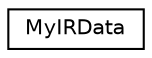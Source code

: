 digraph "Graphical Class Hierarchy"
{
 // LATEX_PDF_SIZE
  edge [fontname="Helvetica",fontsize="10",labelfontname="Helvetica",labelfontsize="10"];
  node [fontname="Helvetica",fontsize="10",shape=record];
  rankdir="LR";
  Node0 [label="MyIRData",height=0.2,width=0.4,color="black", fillcolor="white", style="filled",URL="$structMyIRData.html",tooltip="Structure to store received IR data."];
}

